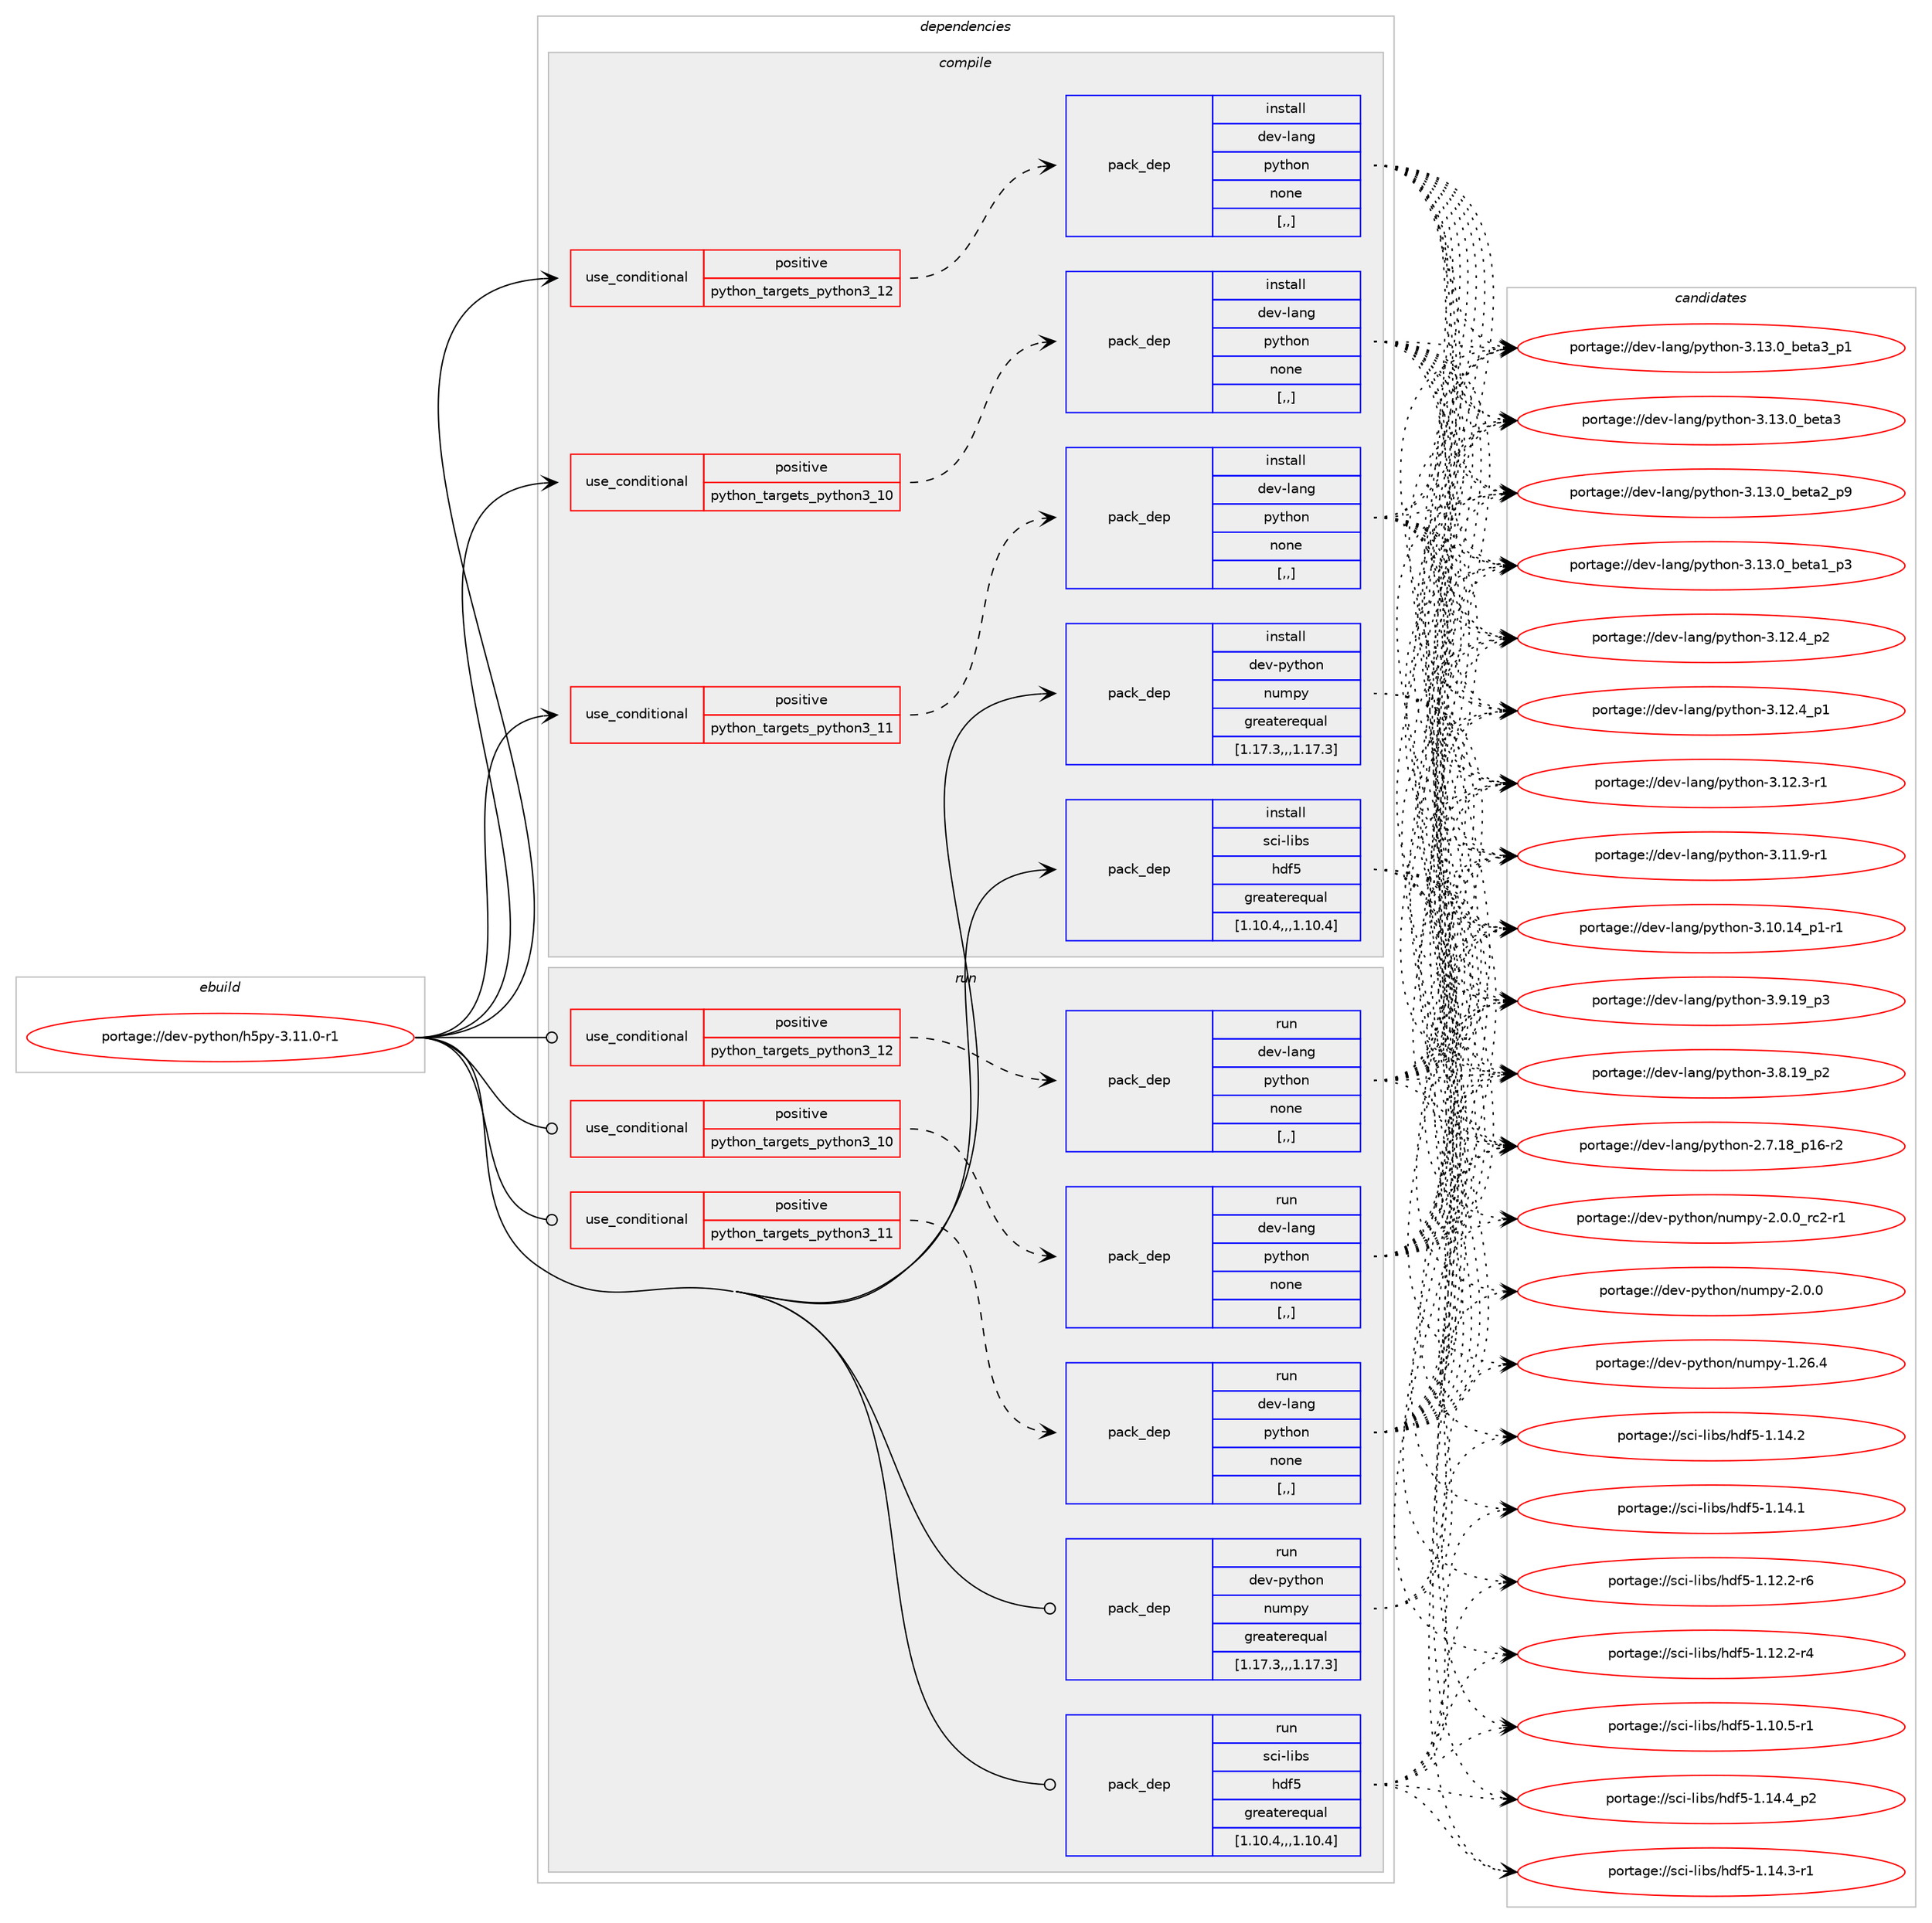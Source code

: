 digraph prolog {

# *************
# Graph options
# *************

newrank=true;
concentrate=true;
compound=true;
graph [rankdir=LR,fontname=Helvetica,fontsize=10,ranksep=1.5];#, ranksep=2.5, nodesep=0.2];
edge  [arrowhead=vee];
node  [fontname=Helvetica,fontsize=10];

# **********
# The ebuild
# **********

subgraph cluster_leftcol {
color=gray;
label=<<i>ebuild</i>>;
id [label="portage://dev-python/h5py-3.11.0-r1", color=red, width=4, href="../dev-python/h5py-3.11.0-r1.svg"];
}

# ****************
# The dependencies
# ****************

subgraph cluster_midcol {
color=gray;
label=<<i>dependencies</i>>;
subgraph cluster_compile {
fillcolor="#eeeeee";
style=filled;
label=<<i>compile</i>>;
subgraph cond33096 {
dependency146928 [label=<<TABLE BORDER="0" CELLBORDER="1" CELLSPACING="0" CELLPADDING="4"><TR><TD ROWSPAN="3" CELLPADDING="10">use_conditional</TD></TR><TR><TD>positive</TD></TR><TR><TD>python_targets_python3_10</TD></TR></TABLE>>, shape=none, color=red];
subgraph pack112583 {
dependency146929 [label=<<TABLE BORDER="0" CELLBORDER="1" CELLSPACING="0" CELLPADDING="4" WIDTH="220"><TR><TD ROWSPAN="6" CELLPADDING="30">pack_dep</TD></TR><TR><TD WIDTH="110">install</TD></TR><TR><TD>dev-lang</TD></TR><TR><TD>python</TD></TR><TR><TD>none</TD></TR><TR><TD>[,,]</TD></TR></TABLE>>, shape=none, color=blue];
}
dependency146928:e -> dependency146929:w [weight=20,style="dashed",arrowhead="vee"];
}
id:e -> dependency146928:w [weight=20,style="solid",arrowhead="vee"];
subgraph cond33097 {
dependency146930 [label=<<TABLE BORDER="0" CELLBORDER="1" CELLSPACING="0" CELLPADDING="4"><TR><TD ROWSPAN="3" CELLPADDING="10">use_conditional</TD></TR><TR><TD>positive</TD></TR><TR><TD>python_targets_python3_11</TD></TR></TABLE>>, shape=none, color=red];
subgraph pack112584 {
dependency146931 [label=<<TABLE BORDER="0" CELLBORDER="1" CELLSPACING="0" CELLPADDING="4" WIDTH="220"><TR><TD ROWSPAN="6" CELLPADDING="30">pack_dep</TD></TR><TR><TD WIDTH="110">install</TD></TR><TR><TD>dev-lang</TD></TR><TR><TD>python</TD></TR><TR><TD>none</TD></TR><TR><TD>[,,]</TD></TR></TABLE>>, shape=none, color=blue];
}
dependency146930:e -> dependency146931:w [weight=20,style="dashed",arrowhead="vee"];
}
id:e -> dependency146930:w [weight=20,style="solid",arrowhead="vee"];
subgraph cond33098 {
dependency146932 [label=<<TABLE BORDER="0" CELLBORDER="1" CELLSPACING="0" CELLPADDING="4"><TR><TD ROWSPAN="3" CELLPADDING="10">use_conditional</TD></TR><TR><TD>positive</TD></TR><TR><TD>python_targets_python3_12</TD></TR></TABLE>>, shape=none, color=red];
subgraph pack112585 {
dependency146933 [label=<<TABLE BORDER="0" CELLBORDER="1" CELLSPACING="0" CELLPADDING="4" WIDTH="220"><TR><TD ROWSPAN="6" CELLPADDING="30">pack_dep</TD></TR><TR><TD WIDTH="110">install</TD></TR><TR><TD>dev-lang</TD></TR><TR><TD>python</TD></TR><TR><TD>none</TD></TR><TR><TD>[,,]</TD></TR></TABLE>>, shape=none, color=blue];
}
dependency146932:e -> dependency146933:w [weight=20,style="dashed",arrowhead="vee"];
}
id:e -> dependency146932:w [weight=20,style="solid",arrowhead="vee"];
subgraph pack112586 {
dependency146934 [label=<<TABLE BORDER="0" CELLBORDER="1" CELLSPACING="0" CELLPADDING="4" WIDTH="220"><TR><TD ROWSPAN="6" CELLPADDING="30">pack_dep</TD></TR><TR><TD WIDTH="110">install</TD></TR><TR><TD>dev-python</TD></TR><TR><TD>numpy</TD></TR><TR><TD>greaterequal</TD></TR><TR><TD>[1.17.3,,,1.17.3]</TD></TR></TABLE>>, shape=none, color=blue];
}
id:e -> dependency146934:w [weight=20,style="solid",arrowhead="vee"];
subgraph pack112587 {
dependency146935 [label=<<TABLE BORDER="0" CELLBORDER="1" CELLSPACING="0" CELLPADDING="4" WIDTH="220"><TR><TD ROWSPAN="6" CELLPADDING="30">pack_dep</TD></TR><TR><TD WIDTH="110">install</TD></TR><TR><TD>sci-libs</TD></TR><TR><TD>hdf5</TD></TR><TR><TD>greaterequal</TD></TR><TR><TD>[1.10.4,,,1.10.4]</TD></TR></TABLE>>, shape=none, color=blue];
}
id:e -> dependency146935:w [weight=20,style="solid",arrowhead="vee"];
}
subgraph cluster_compileandrun {
fillcolor="#eeeeee";
style=filled;
label=<<i>compile and run</i>>;
}
subgraph cluster_run {
fillcolor="#eeeeee";
style=filled;
label=<<i>run</i>>;
subgraph cond33099 {
dependency146936 [label=<<TABLE BORDER="0" CELLBORDER="1" CELLSPACING="0" CELLPADDING="4"><TR><TD ROWSPAN="3" CELLPADDING="10">use_conditional</TD></TR><TR><TD>positive</TD></TR><TR><TD>python_targets_python3_10</TD></TR></TABLE>>, shape=none, color=red];
subgraph pack112588 {
dependency146937 [label=<<TABLE BORDER="0" CELLBORDER="1" CELLSPACING="0" CELLPADDING="4" WIDTH="220"><TR><TD ROWSPAN="6" CELLPADDING="30">pack_dep</TD></TR><TR><TD WIDTH="110">run</TD></TR><TR><TD>dev-lang</TD></TR><TR><TD>python</TD></TR><TR><TD>none</TD></TR><TR><TD>[,,]</TD></TR></TABLE>>, shape=none, color=blue];
}
dependency146936:e -> dependency146937:w [weight=20,style="dashed",arrowhead="vee"];
}
id:e -> dependency146936:w [weight=20,style="solid",arrowhead="odot"];
subgraph cond33100 {
dependency146938 [label=<<TABLE BORDER="0" CELLBORDER="1" CELLSPACING="0" CELLPADDING="4"><TR><TD ROWSPAN="3" CELLPADDING="10">use_conditional</TD></TR><TR><TD>positive</TD></TR><TR><TD>python_targets_python3_11</TD></TR></TABLE>>, shape=none, color=red];
subgraph pack112589 {
dependency146939 [label=<<TABLE BORDER="0" CELLBORDER="1" CELLSPACING="0" CELLPADDING="4" WIDTH="220"><TR><TD ROWSPAN="6" CELLPADDING="30">pack_dep</TD></TR><TR><TD WIDTH="110">run</TD></TR><TR><TD>dev-lang</TD></TR><TR><TD>python</TD></TR><TR><TD>none</TD></TR><TR><TD>[,,]</TD></TR></TABLE>>, shape=none, color=blue];
}
dependency146938:e -> dependency146939:w [weight=20,style="dashed",arrowhead="vee"];
}
id:e -> dependency146938:w [weight=20,style="solid",arrowhead="odot"];
subgraph cond33101 {
dependency146940 [label=<<TABLE BORDER="0" CELLBORDER="1" CELLSPACING="0" CELLPADDING="4"><TR><TD ROWSPAN="3" CELLPADDING="10">use_conditional</TD></TR><TR><TD>positive</TD></TR><TR><TD>python_targets_python3_12</TD></TR></TABLE>>, shape=none, color=red];
subgraph pack112590 {
dependency146941 [label=<<TABLE BORDER="0" CELLBORDER="1" CELLSPACING="0" CELLPADDING="4" WIDTH="220"><TR><TD ROWSPAN="6" CELLPADDING="30">pack_dep</TD></TR><TR><TD WIDTH="110">run</TD></TR><TR><TD>dev-lang</TD></TR><TR><TD>python</TD></TR><TR><TD>none</TD></TR><TR><TD>[,,]</TD></TR></TABLE>>, shape=none, color=blue];
}
dependency146940:e -> dependency146941:w [weight=20,style="dashed",arrowhead="vee"];
}
id:e -> dependency146940:w [weight=20,style="solid",arrowhead="odot"];
subgraph pack112591 {
dependency146942 [label=<<TABLE BORDER="0" CELLBORDER="1" CELLSPACING="0" CELLPADDING="4" WIDTH="220"><TR><TD ROWSPAN="6" CELLPADDING="30">pack_dep</TD></TR><TR><TD WIDTH="110">run</TD></TR><TR><TD>dev-python</TD></TR><TR><TD>numpy</TD></TR><TR><TD>greaterequal</TD></TR><TR><TD>[1.17.3,,,1.17.3]</TD></TR></TABLE>>, shape=none, color=blue];
}
id:e -> dependency146942:w [weight=20,style="solid",arrowhead="odot"];
subgraph pack112592 {
dependency146943 [label=<<TABLE BORDER="0" CELLBORDER="1" CELLSPACING="0" CELLPADDING="4" WIDTH="220"><TR><TD ROWSPAN="6" CELLPADDING="30">pack_dep</TD></TR><TR><TD WIDTH="110">run</TD></TR><TR><TD>sci-libs</TD></TR><TR><TD>hdf5</TD></TR><TR><TD>greaterequal</TD></TR><TR><TD>[1.10.4,,,1.10.4]</TD></TR></TABLE>>, shape=none, color=blue];
}
id:e -> dependency146943:w [weight=20,style="solid",arrowhead="odot"];
}
}

# **************
# The candidates
# **************

subgraph cluster_choices {
rank=same;
color=gray;
label=<<i>candidates</i>>;

subgraph choice112583 {
color=black;
nodesep=1;
choice10010111845108971101034711212111610411111045514649514648959810111697519511249 [label="portage://dev-lang/python-3.13.0_beta3_p1", color=red, width=4,href="../dev-lang/python-3.13.0_beta3_p1.svg"];
choice1001011184510897110103471121211161041111104551464951464895981011169751 [label="portage://dev-lang/python-3.13.0_beta3", color=red, width=4,href="../dev-lang/python-3.13.0_beta3.svg"];
choice10010111845108971101034711212111610411111045514649514648959810111697509511257 [label="portage://dev-lang/python-3.13.0_beta2_p9", color=red, width=4,href="../dev-lang/python-3.13.0_beta2_p9.svg"];
choice10010111845108971101034711212111610411111045514649514648959810111697499511251 [label="portage://dev-lang/python-3.13.0_beta1_p3", color=red, width=4,href="../dev-lang/python-3.13.0_beta1_p3.svg"];
choice100101118451089711010347112121116104111110455146495046529511250 [label="portage://dev-lang/python-3.12.4_p2", color=red, width=4,href="../dev-lang/python-3.12.4_p2.svg"];
choice100101118451089711010347112121116104111110455146495046529511249 [label="portage://dev-lang/python-3.12.4_p1", color=red, width=4,href="../dev-lang/python-3.12.4_p1.svg"];
choice100101118451089711010347112121116104111110455146495046514511449 [label="portage://dev-lang/python-3.12.3-r1", color=red, width=4,href="../dev-lang/python-3.12.3-r1.svg"];
choice100101118451089711010347112121116104111110455146494946574511449 [label="portage://dev-lang/python-3.11.9-r1", color=red, width=4,href="../dev-lang/python-3.11.9-r1.svg"];
choice100101118451089711010347112121116104111110455146494846495295112494511449 [label="portage://dev-lang/python-3.10.14_p1-r1", color=red, width=4,href="../dev-lang/python-3.10.14_p1-r1.svg"];
choice100101118451089711010347112121116104111110455146574649579511251 [label="portage://dev-lang/python-3.9.19_p3", color=red, width=4,href="../dev-lang/python-3.9.19_p3.svg"];
choice100101118451089711010347112121116104111110455146564649579511250 [label="portage://dev-lang/python-3.8.19_p2", color=red, width=4,href="../dev-lang/python-3.8.19_p2.svg"];
choice100101118451089711010347112121116104111110455046554649569511249544511450 [label="portage://dev-lang/python-2.7.18_p16-r2", color=red, width=4,href="../dev-lang/python-2.7.18_p16-r2.svg"];
dependency146929:e -> choice10010111845108971101034711212111610411111045514649514648959810111697519511249:w [style=dotted,weight="100"];
dependency146929:e -> choice1001011184510897110103471121211161041111104551464951464895981011169751:w [style=dotted,weight="100"];
dependency146929:e -> choice10010111845108971101034711212111610411111045514649514648959810111697509511257:w [style=dotted,weight="100"];
dependency146929:e -> choice10010111845108971101034711212111610411111045514649514648959810111697499511251:w [style=dotted,weight="100"];
dependency146929:e -> choice100101118451089711010347112121116104111110455146495046529511250:w [style=dotted,weight="100"];
dependency146929:e -> choice100101118451089711010347112121116104111110455146495046529511249:w [style=dotted,weight="100"];
dependency146929:e -> choice100101118451089711010347112121116104111110455146495046514511449:w [style=dotted,weight="100"];
dependency146929:e -> choice100101118451089711010347112121116104111110455146494946574511449:w [style=dotted,weight="100"];
dependency146929:e -> choice100101118451089711010347112121116104111110455146494846495295112494511449:w [style=dotted,weight="100"];
dependency146929:e -> choice100101118451089711010347112121116104111110455146574649579511251:w [style=dotted,weight="100"];
dependency146929:e -> choice100101118451089711010347112121116104111110455146564649579511250:w [style=dotted,weight="100"];
dependency146929:e -> choice100101118451089711010347112121116104111110455046554649569511249544511450:w [style=dotted,weight="100"];
}
subgraph choice112584 {
color=black;
nodesep=1;
choice10010111845108971101034711212111610411111045514649514648959810111697519511249 [label="portage://dev-lang/python-3.13.0_beta3_p1", color=red, width=4,href="../dev-lang/python-3.13.0_beta3_p1.svg"];
choice1001011184510897110103471121211161041111104551464951464895981011169751 [label="portage://dev-lang/python-3.13.0_beta3", color=red, width=4,href="../dev-lang/python-3.13.0_beta3.svg"];
choice10010111845108971101034711212111610411111045514649514648959810111697509511257 [label="portage://dev-lang/python-3.13.0_beta2_p9", color=red, width=4,href="../dev-lang/python-3.13.0_beta2_p9.svg"];
choice10010111845108971101034711212111610411111045514649514648959810111697499511251 [label="portage://dev-lang/python-3.13.0_beta1_p3", color=red, width=4,href="../dev-lang/python-3.13.0_beta1_p3.svg"];
choice100101118451089711010347112121116104111110455146495046529511250 [label="portage://dev-lang/python-3.12.4_p2", color=red, width=4,href="../dev-lang/python-3.12.4_p2.svg"];
choice100101118451089711010347112121116104111110455146495046529511249 [label="portage://dev-lang/python-3.12.4_p1", color=red, width=4,href="../dev-lang/python-3.12.4_p1.svg"];
choice100101118451089711010347112121116104111110455146495046514511449 [label="portage://dev-lang/python-3.12.3-r1", color=red, width=4,href="../dev-lang/python-3.12.3-r1.svg"];
choice100101118451089711010347112121116104111110455146494946574511449 [label="portage://dev-lang/python-3.11.9-r1", color=red, width=4,href="../dev-lang/python-3.11.9-r1.svg"];
choice100101118451089711010347112121116104111110455146494846495295112494511449 [label="portage://dev-lang/python-3.10.14_p1-r1", color=red, width=4,href="../dev-lang/python-3.10.14_p1-r1.svg"];
choice100101118451089711010347112121116104111110455146574649579511251 [label="portage://dev-lang/python-3.9.19_p3", color=red, width=4,href="../dev-lang/python-3.9.19_p3.svg"];
choice100101118451089711010347112121116104111110455146564649579511250 [label="portage://dev-lang/python-3.8.19_p2", color=red, width=4,href="../dev-lang/python-3.8.19_p2.svg"];
choice100101118451089711010347112121116104111110455046554649569511249544511450 [label="portage://dev-lang/python-2.7.18_p16-r2", color=red, width=4,href="../dev-lang/python-2.7.18_p16-r2.svg"];
dependency146931:e -> choice10010111845108971101034711212111610411111045514649514648959810111697519511249:w [style=dotted,weight="100"];
dependency146931:e -> choice1001011184510897110103471121211161041111104551464951464895981011169751:w [style=dotted,weight="100"];
dependency146931:e -> choice10010111845108971101034711212111610411111045514649514648959810111697509511257:w [style=dotted,weight="100"];
dependency146931:e -> choice10010111845108971101034711212111610411111045514649514648959810111697499511251:w [style=dotted,weight="100"];
dependency146931:e -> choice100101118451089711010347112121116104111110455146495046529511250:w [style=dotted,weight="100"];
dependency146931:e -> choice100101118451089711010347112121116104111110455146495046529511249:w [style=dotted,weight="100"];
dependency146931:e -> choice100101118451089711010347112121116104111110455146495046514511449:w [style=dotted,weight="100"];
dependency146931:e -> choice100101118451089711010347112121116104111110455146494946574511449:w [style=dotted,weight="100"];
dependency146931:e -> choice100101118451089711010347112121116104111110455146494846495295112494511449:w [style=dotted,weight="100"];
dependency146931:e -> choice100101118451089711010347112121116104111110455146574649579511251:w [style=dotted,weight="100"];
dependency146931:e -> choice100101118451089711010347112121116104111110455146564649579511250:w [style=dotted,weight="100"];
dependency146931:e -> choice100101118451089711010347112121116104111110455046554649569511249544511450:w [style=dotted,weight="100"];
}
subgraph choice112585 {
color=black;
nodesep=1;
choice10010111845108971101034711212111610411111045514649514648959810111697519511249 [label="portage://dev-lang/python-3.13.0_beta3_p1", color=red, width=4,href="../dev-lang/python-3.13.0_beta3_p1.svg"];
choice1001011184510897110103471121211161041111104551464951464895981011169751 [label="portage://dev-lang/python-3.13.0_beta3", color=red, width=4,href="../dev-lang/python-3.13.0_beta3.svg"];
choice10010111845108971101034711212111610411111045514649514648959810111697509511257 [label="portage://dev-lang/python-3.13.0_beta2_p9", color=red, width=4,href="../dev-lang/python-3.13.0_beta2_p9.svg"];
choice10010111845108971101034711212111610411111045514649514648959810111697499511251 [label="portage://dev-lang/python-3.13.0_beta1_p3", color=red, width=4,href="../dev-lang/python-3.13.0_beta1_p3.svg"];
choice100101118451089711010347112121116104111110455146495046529511250 [label="portage://dev-lang/python-3.12.4_p2", color=red, width=4,href="../dev-lang/python-3.12.4_p2.svg"];
choice100101118451089711010347112121116104111110455146495046529511249 [label="portage://dev-lang/python-3.12.4_p1", color=red, width=4,href="../dev-lang/python-3.12.4_p1.svg"];
choice100101118451089711010347112121116104111110455146495046514511449 [label="portage://dev-lang/python-3.12.3-r1", color=red, width=4,href="../dev-lang/python-3.12.3-r1.svg"];
choice100101118451089711010347112121116104111110455146494946574511449 [label="portage://dev-lang/python-3.11.9-r1", color=red, width=4,href="../dev-lang/python-3.11.9-r1.svg"];
choice100101118451089711010347112121116104111110455146494846495295112494511449 [label="portage://dev-lang/python-3.10.14_p1-r1", color=red, width=4,href="../dev-lang/python-3.10.14_p1-r1.svg"];
choice100101118451089711010347112121116104111110455146574649579511251 [label="portage://dev-lang/python-3.9.19_p3", color=red, width=4,href="../dev-lang/python-3.9.19_p3.svg"];
choice100101118451089711010347112121116104111110455146564649579511250 [label="portage://dev-lang/python-3.8.19_p2", color=red, width=4,href="../dev-lang/python-3.8.19_p2.svg"];
choice100101118451089711010347112121116104111110455046554649569511249544511450 [label="portage://dev-lang/python-2.7.18_p16-r2", color=red, width=4,href="../dev-lang/python-2.7.18_p16-r2.svg"];
dependency146933:e -> choice10010111845108971101034711212111610411111045514649514648959810111697519511249:w [style=dotted,weight="100"];
dependency146933:e -> choice1001011184510897110103471121211161041111104551464951464895981011169751:w [style=dotted,weight="100"];
dependency146933:e -> choice10010111845108971101034711212111610411111045514649514648959810111697509511257:w [style=dotted,weight="100"];
dependency146933:e -> choice10010111845108971101034711212111610411111045514649514648959810111697499511251:w [style=dotted,weight="100"];
dependency146933:e -> choice100101118451089711010347112121116104111110455146495046529511250:w [style=dotted,weight="100"];
dependency146933:e -> choice100101118451089711010347112121116104111110455146495046529511249:w [style=dotted,weight="100"];
dependency146933:e -> choice100101118451089711010347112121116104111110455146495046514511449:w [style=dotted,weight="100"];
dependency146933:e -> choice100101118451089711010347112121116104111110455146494946574511449:w [style=dotted,weight="100"];
dependency146933:e -> choice100101118451089711010347112121116104111110455146494846495295112494511449:w [style=dotted,weight="100"];
dependency146933:e -> choice100101118451089711010347112121116104111110455146574649579511251:w [style=dotted,weight="100"];
dependency146933:e -> choice100101118451089711010347112121116104111110455146564649579511250:w [style=dotted,weight="100"];
dependency146933:e -> choice100101118451089711010347112121116104111110455046554649569511249544511450:w [style=dotted,weight="100"];
}
subgraph choice112586 {
color=black;
nodesep=1;
choice10010111845112121116104111110471101171091121214550464846489511499504511449 [label="portage://dev-python/numpy-2.0.0_rc2-r1", color=red, width=4,href="../dev-python/numpy-2.0.0_rc2-r1.svg"];
choice1001011184511212111610411111047110117109112121455046484648 [label="portage://dev-python/numpy-2.0.0", color=red, width=4,href="../dev-python/numpy-2.0.0.svg"];
choice100101118451121211161041111104711011710911212145494650544652 [label="portage://dev-python/numpy-1.26.4", color=red, width=4,href="../dev-python/numpy-1.26.4.svg"];
dependency146934:e -> choice10010111845112121116104111110471101171091121214550464846489511499504511449:w [style=dotted,weight="100"];
dependency146934:e -> choice1001011184511212111610411111047110117109112121455046484648:w [style=dotted,weight="100"];
dependency146934:e -> choice100101118451121211161041111104711011710911212145494650544652:w [style=dotted,weight="100"];
}
subgraph choice112587 {
color=black;
nodesep=1;
choice1159910545108105981154710410010253454946495246529511250 [label="portage://sci-libs/hdf5-1.14.4_p2", color=red, width=4,href="../sci-libs/hdf5-1.14.4_p2.svg"];
choice1159910545108105981154710410010253454946495246514511449 [label="portage://sci-libs/hdf5-1.14.3-r1", color=red, width=4,href="../sci-libs/hdf5-1.14.3-r1.svg"];
choice115991054510810598115471041001025345494649524650 [label="portage://sci-libs/hdf5-1.14.2", color=red, width=4,href="../sci-libs/hdf5-1.14.2.svg"];
choice115991054510810598115471041001025345494649524649 [label="portage://sci-libs/hdf5-1.14.1", color=red, width=4,href="../sci-libs/hdf5-1.14.1.svg"];
choice1159910545108105981154710410010253454946495046504511454 [label="portage://sci-libs/hdf5-1.12.2-r6", color=red, width=4,href="../sci-libs/hdf5-1.12.2-r6.svg"];
choice1159910545108105981154710410010253454946495046504511452 [label="portage://sci-libs/hdf5-1.12.2-r4", color=red, width=4,href="../sci-libs/hdf5-1.12.2-r4.svg"];
choice1159910545108105981154710410010253454946494846534511449 [label="portage://sci-libs/hdf5-1.10.5-r1", color=red, width=4,href="../sci-libs/hdf5-1.10.5-r1.svg"];
dependency146935:e -> choice1159910545108105981154710410010253454946495246529511250:w [style=dotted,weight="100"];
dependency146935:e -> choice1159910545108105981154710410010253454946495246514511449:w [style=dotted,weight="100"];
dependency146935:e -> choice115991054510810598115471041001025345494649524650:w [style=dotted,weight="100"];
dependency146935:e -> choice115991054510810598115471041001025345494649524649:w [style=dotted,weight="100"];
dependency146935:e -> choice1159910545108105981154710410010253454946495046504511454:w [style=dotted,weight="100"];
dependency146935:e -> choice1159910545108105981154710410010253454946495046504511452:w [style=dotted,weight="100"];
dependency146935:e -> choice1159910545108105981154710410010253454946494846534511449:w [style=dotted,weight="100"];
}
subgraph choice112588 {
color=black;
nodesep=1;
choice10010111845108971101034711212111610411111045514649514648959810111697519511249 [label="portage://dev-lang/python-3.13.0_beta3_p1", color=red, width=4,href="../dev-lang/python-3.13.0_beta3_p1.svg"];
choice1001011184510897110103471121211161041111104551464951464895981011169751 [label="portage://dev-lang/python-3.13.0_beta3", color=red, width=4,href="../dev-lang/python-3.13.0_beta3.svg"];
choice10010111845108971101034711212111610411111045514649514648959810111697509511257 [label="portage://dev-lang/python-3.13.0_beta2_p9", color=red, width=4,href="../dev-lang/python-3.13.0_beta2_p9.svg"];
choice10010111845108971101034711212111610411111045514649514648959810111697499511251 [label="portage://dev-lang/python-3.13.0_beta1_p3", color=red, width=4,href="../dev-lang/python-3.13.0_beta1_p3.svg"];
choice100101118451089711010347112121116104111110455146495046529511250 [label="portage://dev-lang/python-3.12.4_p2", color=red, width=4,href="../dev-lang/python-3.12.4_p2.svg"];
choice100101118451089711010347112121116104111110455146495046529511249 [label="portage://dev-lang/python-3.12.4_p1", color=red, width=4,href="../dev-lang/python-3.12.4_p1.svg"];
choice100101118451089711010347112121116104111110455146495046514511449 [label="portage://dev-lang/python-3.12.3-r1", color=red, width=4,href="../dev-lang/python-3.12.3-r1.svg"];
choice100101118451089711010347112121116104111110455146494946574511449 [label="portage://dev-lang/python-3.11.9-r1", color=red, width=4,href="../dev-lang/python-3.11.9-r1.svg"];
choice100101118451089711010347112121116104111110455146494846495295112494511449 [label="portage://dev-lang/python-3.10.14_p1-r1", color=red, width=4,href="../dev-lang/python-3.10.14_p1-r1.svg"];
choice100101118451089711010347112121116104111110455146574649579511251 [label="portage://dev-lang/python-3.9.19_p3", color=red, width=4,href="../dev-lang/python-3.9.19_p3.svg"];
choice100101118451089711010347112121116104111110455146564649579511250 [label="portage://dev-lang/python-3.8.19_p2", color=red, width=4,href="../dev-lang/python-3.8.19_p2.svg"];
choice100101118451089711010347112121116104111110455046554649569511249544511450 [label="portage://dev-lang/python-2.7.18_p16-r2", color=red, width=4,href="../dev-lang/python-2.7.18_p16-r2.svg"];
dependency146937:e -> choice10010111845108971101034711212111610411111045514649514648959810111697519511249:w [style=dotted,weight="100"];
dependency146937:e -> choice1001011184510897110103471121211161041111104551464951464895981011169751:w [style=dotted,weight="100"];
dependency146937:e -> choice10010111845108971101034711212111610411111045514649514648959810111697509511257:w [style=dotted,weight="100"];
dependency146937:e -> choice10010111845108971101034711212111610411111045514649514648959810111697499511251:w [style=dotted,weight="100"];
dependency146937:e -> choice100101118451089711010347112121116104111110455146495046529511250:w [style=dotted,weight="100"];
dependency146937:e -> choice100101118451089711010347112121116104111110455146495046529511249:w [style=dotted,weight="100"];
dependency146937:e -> choice100101118451089711010347112121116104111110455146495046514511449:w [style=dotted,weight="100"];
dependency146937:e -> choice100101118451089711010347112121116104111110455146494946574511449:w [style=dotted,weight="100"];
dependency146937:e -> choice100101118451089711010347112121116104111110455146494846495295112494511449:w [style=dotted,weight="100"];
dependency146937:e -> choice100101118451089711010347112121116104111110455146574649579511251:w [style=dotted,weight="100"];
dependency146937:e -> choice100101118451089711010347112121116104111110455146564649579511250:w [style=dotted,weight="100"];
dependency146937:e -> choice100101118451089711010347112121116104111110455046554649569511249544511450:w [style=dotted,weight="100"];
}
subgraph choice112589 {
color=black;
nodesep=1;
choice10010111845108971101034711212111610411111045514649514648959810111697519511249 [label="portage://dev-lang/python-3.13.0_beta3_p1", color=red, width=4,href="../dev-lang/python-3.13.0_beta3_p1.svg"];
choice1001011184510897110103471121211161041111104551464951464895981011169751 [label="portage://dev-lang/python-3.13.0_beta3", color=red, width=4,href="../dev-lang/python-3.13.0_beta3.svg"];
choice10010111845108971101034711212111610411111045514649514648959810111697509511257 [label="portage://dev-lang/python-3.13.0_beta2_p9", color=red, width=4,href="../dev-lang/python-3.13.0_beta2_p9.svg"];
choice10010111845108971101034711212111610411111045514649514648959810111697499511251 [label="portage://dev-lang/python-3.13.0_beta1_p3", color=red, width=4,href="../dev-lang/python-3.13.0_beta1_p3.svg"];
choice100101118451089711010347112121116104111110455146495046529511250 [label="portage://dev-lang/python-3.12.4_p2", color=red, width=4,href="../dev-lang/python-3.12.4_p2.svg"];
choice100101118451089711010347112121116104111110455146495046529511249 [label="portage://dev-lang/python-3.12.4_p1", color=red, width=4,href="../dev-lang/python-3.12.4_p1.svg"];
choice100101118451089711010347112121116104111110455146495046514511449 [label="portage://dev-lang/python-3.12.3-r1", color=red, width=4,href="../dev-lang/python-3.12.3-r1.svg"];
choice100101118451089711010347112121116104111110455146494946574511449 [label="portage://dev-lang/python-3.11.9-r1", color=red, width=4,href="../dev-lang/python-3.11.9-r1.svg"];
choice100101118451089711010347112121116104111110455146494846495295112494511449 [label="portage://dev-lang/python-3.10.14_p1-r1", color=red, width=4,href="../dev-lang/python-3.10.14_p1-r1.svg"];
choice100101118451089711010347112121116104111110455146574649579511251 [label="portage://dev-lang/python-3.9.19_p3", color=red, width=4,href="../dev-lang/python-3.9.19_p3.svg"];
choice100101118451089711010347112121116104111110455146564649579511250 [label="portage://dev-lang/python-3.8.19_p2", color=red, width=4,href="../dev-lang/python-3.8.19_p2.svg"];
choice100101118451089711010347112121116104111110455046554649569511249544511450 [label="portage://dev-lang/python-2.7.18_p16-r2", color=red, width=4,href="../dev-lang/python-2.7.18_p16-r2.svg"];
dependency146939:e -> choice10010111845108971101034711212111610411111045514649514648959810111697519511249:w [style=dotted,weight="100"];
dependency146939:e -> choice1001011184510897110103471121211161041111104551464951464895981011169751:w [style=dotted,weight="100"];
dependency146939:e -> choice10010111845108971101034711212111610411111045514649514648959810111697509511257:w [style=dotted,weight="100"];
dependency146939:e -> choice10010111845108971101034711212111610411111045514649514648959810111697499511251:w [style=dotted,weight="100"];
dependency146939:e -> choice100101118451089711010347112121116104111110455146495046529511250:w [style=dotted,weight="100"];
dependency146939:e -> choice100101118451089711010347112121116104111110455146495046529511249:w [style=dotted,weight="100"];
dependency146939:e -> choice100101118451089711010347112121116104111110455146495046514511449:w [style=dotted,weight="100"];
dependency146939:e -> choice100101118451089711010347112121116104111110455146494946574511449:w [style=dotted,weight="100"];
dependency146939:e -> choice100101118451089711010347112121116104111110455146494846495295112494511449:w [style=dotted,weight="100"];
dependency146939:e -> choice100101118451089711010347112121116104111110455146574649579511251:w [style=dotted,weight="100"];
dependency146939:e -> choice100101118451089711010347112121116104111110455146564649579511250:w [style=dotted,weight="100"];
dependency146939:e -> choice100101118451089711010347112121116104111110455046554649569511249544511450:w [style=dotted,weight="100"];
}
subgraph choice112590 {
color=black;
nodesep=1;
choice10010111845108971101034711212111610411111045514649514648959810111697519511249 [label="portage://dev-lang/python-3.13.0_beta3_p1", color=red, width=4,href="../dev-lang/python-3.13.0_beta3_p1.svg"];
choice1001011184510897110103471121211161041111104551464951464895981011169751 [label="portage://dev-lang/python-3.13.0_beta3", color=red, width=4,href="../dev-lang/python-3.13.0_beta3.svg"];
choice10010111845108971101034711212111610411111045514649514648959810111697509511257 [label="portage://dev-lang/python-3.13.0_beta2_p9", color=red, width=4,href="../dev-lang/python-3.13.0_beta2_p9.svg"];
choice10010111845108971101034711212111610411111045514649514648959810111697499511251 [label="portage://dev-lang/python-3.13.0_beta1_p3", color=red, width=4,href="../dev-lang/python-3.13.0_beta1_p3.svg"];
choice100101118451089711010347112121116104111110455146495046529511250 [label="portage://dev-lang/python-3.12.4_p2", color=red, width=4,href="../dev-lang/python-3.12.4_p2.svg"];
choice100101118451089711010347112121116104111110455146495046529511249 [label="portage://dev-lang/python-3.12.4_p1", color=red, width=4,href="../dev-lang/python-3.12.4_p1.svg"];
choice100101118451089711010347112121116104111110455146495046514511449 [label="portage://dev-lang/python-3.12.3-r1", color=red, width=4,href="../dev-lang/python-3.12.3-r1.svg"];
choice100101118451089711010347112121116104111110455146494946574511449 [label="portage://dev-lang/python-3.11.9-r1", color=red, width=4,href="../dev-lang/python-3.11.9-r1.svg"];
choice100101118451089711010347112121116104111110455146494846495295112494511449 [label="portage://dev-lang/python-3.10.14_p1-r1", color=red, width=4,href="../dev-lang/python-3.10.14_p1-r1.svg"];
choice100101118451089711010347112121116104111110455146574649579511251 [label="portage://dev-lang/python-3.9.19_p3", color=red, width=4,href="../dev-lang/python-3.9.19_p3.svg"];
choice100101118451089711010347112121116104111110455146564649579511250 [label="portage://dev-lang/python-3.8.19_p2", color=red, width=4,href="../dev-lang/python-3.8.19_p2.svg"];
choice100101118451089711010347112121116104111110455046554649569511249544511450 [label="portage://dev-lang/python-2.7.18_p16-r2", color=red, width=4,href="../dev-lang/python-2.7.18_p16-r2.svg"];
dependency146941:e -> choice10010111845108971101034711212111610411111045514649514648959810111697519511249:w [style=dotted,weight="100"];
dependency146941:e -> choice1001011184510897110103471121211161041111104551464951464895981011169751:w [style=dotted,weight="100"];
dependency146941:e -> choice10010111845108971101034711212111610411111045514649514648959810111697509511257:w [style=dotted,weight="100"];
dependency146941:e -> choice10010111845108971101034711212111610411111045514649514648959810111697499511251:w [style=dotted,weight="100"];
dependency146941:e -> choice100101118451089711010347112121116104111110455146495046529511250:w [style=dotted,weight="100"];
dependency146941:e -> choice100101118451089711010347112121116104111110455146495046529511249:w [style=dotted,weight="100"];
dependency146941:e -> choice100101118451089711010347112121116104111110455146495046514511449:w [style=dotted,weight="100"];
dependency146941:e -> choice100101118451089711010347112121116104111110455146494946574511449:w [style=dotted,weight="100"];
dependency146941:e -> choice100101118451089711010347112121116104111110455146494846495295112494511449:w [style=dotted,weight="100"];
dependency146941:e -> choice100101118451089711010347112121116104111110455146574649579511251:w [style=dotted,weight="100"];
dependency146941:e -> choice100101118451089711010347112121116104111110455146564649579511250:w [style=dotted,weight="100"];
dependency146941:e -> choice100101118451089711010347112121116104111110455046554649569511249544511450:w [style=dotted,weight="100"];
}
subgraph choice112591 {
color=black;
nodesep=1;
choice10010111845112121116104111110471101171091121214550464846489511499504511449 [label="portage://dev-python/numpy-2.0.0_rc2-r1", color=red, width=4,href="../dev-python/numpy-2.0.0_rc2-r1.svg"];
choice1001011184511212111610411111047110117109112121455046484648 [label="portage://dev-python/numpy-2.0.0", color=red, width=4,href="../dev-python/numpy-2.0.0.svg"];
choice100101118451121211161041111104711011710911212145494650544652 [label="portage://dev-python/numpy-1.26.4", color=red, width=4,href="../dev-python/numpy-1.26.4.svg"];
dependency146942:e -> choice10010111845112121116104111110471101171091121214550464846489511499504511449:w [style=dotted,weight="100"];
dependency146942:e -> choice1001011184511212111610411111047110117109112121455046484648:w [style=dotted,weight="100"];
dependency146942:e -> choice100101118451121211161041111104711011710911212145494650544652:w [style=dotted,weight="100"];
}
subgraph choice112592 {
color=black;
nodesep=1;
choice1159910545108105981154710410010253454946495246529511250 [label="portage://sci-libs/hdf5-1.14.4_p2", color=red, width=4,href="../sci-libs/hdf5-1.14.4_p2.svg"];
choice1159910545108105981154710410010253454946495246514511449 [label="portage://sci-libs/hdf5-1.14.3-r1", color=red, width=4,href="../sci-libs/hdf5-1.14.3-r1.svg"];
choice115991054510810598115471041001025345494649524650 [label="portage://sci-libs/hdf5-1.14.2", color=red, width=4,href="../sci-libs/hdf5-1.14.2.svg"];
choice115991054510810598115471041001025345494649524649 [label="portage://sci-libs/hdf5-1.14.1", color=red, width=4,href="../sci-libs/hdf5-1.14.1.svg"];
choice1159910545108105981154710410010253454946495046504511454 [label="portage://sci-libs/hdf5-1.12.2-r6", color=red, width=4,href="../sci-libs/hdf5-1.12.2-r6.svg"];
choice1159910545108105981154710410010253454946495046504511452 [label="portage://sci-libs/hdf5-1.12.2-r4", color=red, width=4,href="../sci-libs/hdf5-1.12.2-r4.svg"];
choice1159910545108105981154710410010253454946494846534511449 [label="portage://sci-libs/hdf5-1.10.5-r1", color=red, width=4,href="../sci-libs/hdf5-1.10.5-r1.svg"];
dependency146943:e -> choice1159910545108105981154710410010253454946495246529511250:w [style=dotted,weight="100"];
dependency146943:e -> choice1159910545108105981154710410010253454946495246514511449:w [style=dotted,weight="100"];
dependency146943:e -> choice115991054510810598115471041001025345494649524650:w [style=dotted,weight="100"];
dependency146943:e -> choice115991054510810598115471041001025345494649524649:w [style=dotted,weight="100"];
dependency146943:e -> choice1159910545108105981154710410010253454946495046504511454:w [style=dotted,weight="100"];
dependency146943:e -> choice1159910545108105981154710410010253454946495046504511452:w [style=dotted,weight="100"];
dependency146943:e -> choice1159910545108105981154710410010253454946494846534511449:w [style=dotted,weight="100"];
}
}

}
